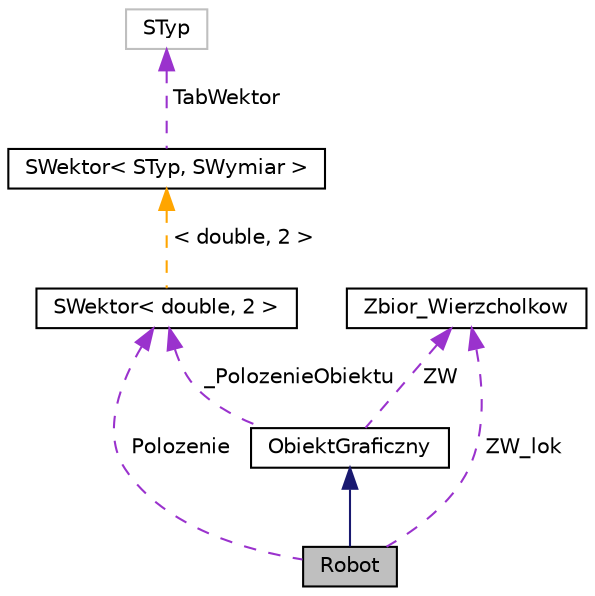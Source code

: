 digraph "Robot"
{
  edge [fontname="Helvetica",fontsize="10",labelfontname="Helvetica",labelfontsize="10"];
  node [fontname="Helvetica",fontsize="10",shape=record];
  Node1 [label="Robot",height=0.2,width=0.4,color="black", fillcolor="grey75", style="filled", fontcolor="black"];
  Node2 -> Node1 [dir="back",color="midnightblue",fontsize="10",style="solid",fontname="Helvetica"];
  Node2 [label="ObiektGraficzny",height=0.2,width=0.4,color="black", fillcolor="white", style="filled",URL="$classObiektGraficzny.html",tooltip="Modeluje obiekt, który ma swoją reprezentację graficzną "];
  Node3 -> Node2 [dir="back",color="darkorchid3",fontsize="10",style="dashed",label=" _PolozenieObiektu" ,fontname="Helvetica"];
  Node3 [label="SWektor\< double, 2 \>",height=0.2,width=0.4,color="black", fillcolor="white", style="filled",URL="$classSWektor.html"];
  Node4 -> Node3 [dir="back",color="orange",fontsize="10",style="dashed",label=" \< double, 2 \>" ,fontname="Helvetica"];
  Node4 [label="SWektor\< STyp, SWymiar \>",height=0.2,width=0.4,color="black", fillcolor="white", style="filled",URL="$classSWektor.html",tooltip="Szablon klasy wektor parametryzowanej wymiarem i typem współrzędnych. "];
  Node5 -> Node4 [dir="back",color="darkorchid3",fontsize="10",style="dashed",label=" TabWektor" ,fontname="Helvetica"];
  Node5 [label="STyp",height=0.2,width=0.4,color="grey75", fillcolor="white", style="filled"];
  Node6 -> Node2 [dir="back",color="darkorchid3",fontsize="10",style="dashed",label=" ZW" ,fontname="Helvetica"];
  Node6 [label="Zbior_Wierzcholkow",height=0.2,width=0.4,color="black", fillcolor="white", style="filled",URL="$classZbior__Wierzcholkow.html"];
  Node3 -> Node1 [dir="back",color="darkorchid3",fontsize="10",style="dashed",label=" Polozenie" ,fontname="Helvetica"];
  Node6 -> Node1 [dir="back",color="darkorchid3",fontsize="10",style="dashed",label=" ZW_lok" ,fontname="Helvetica"];
}
